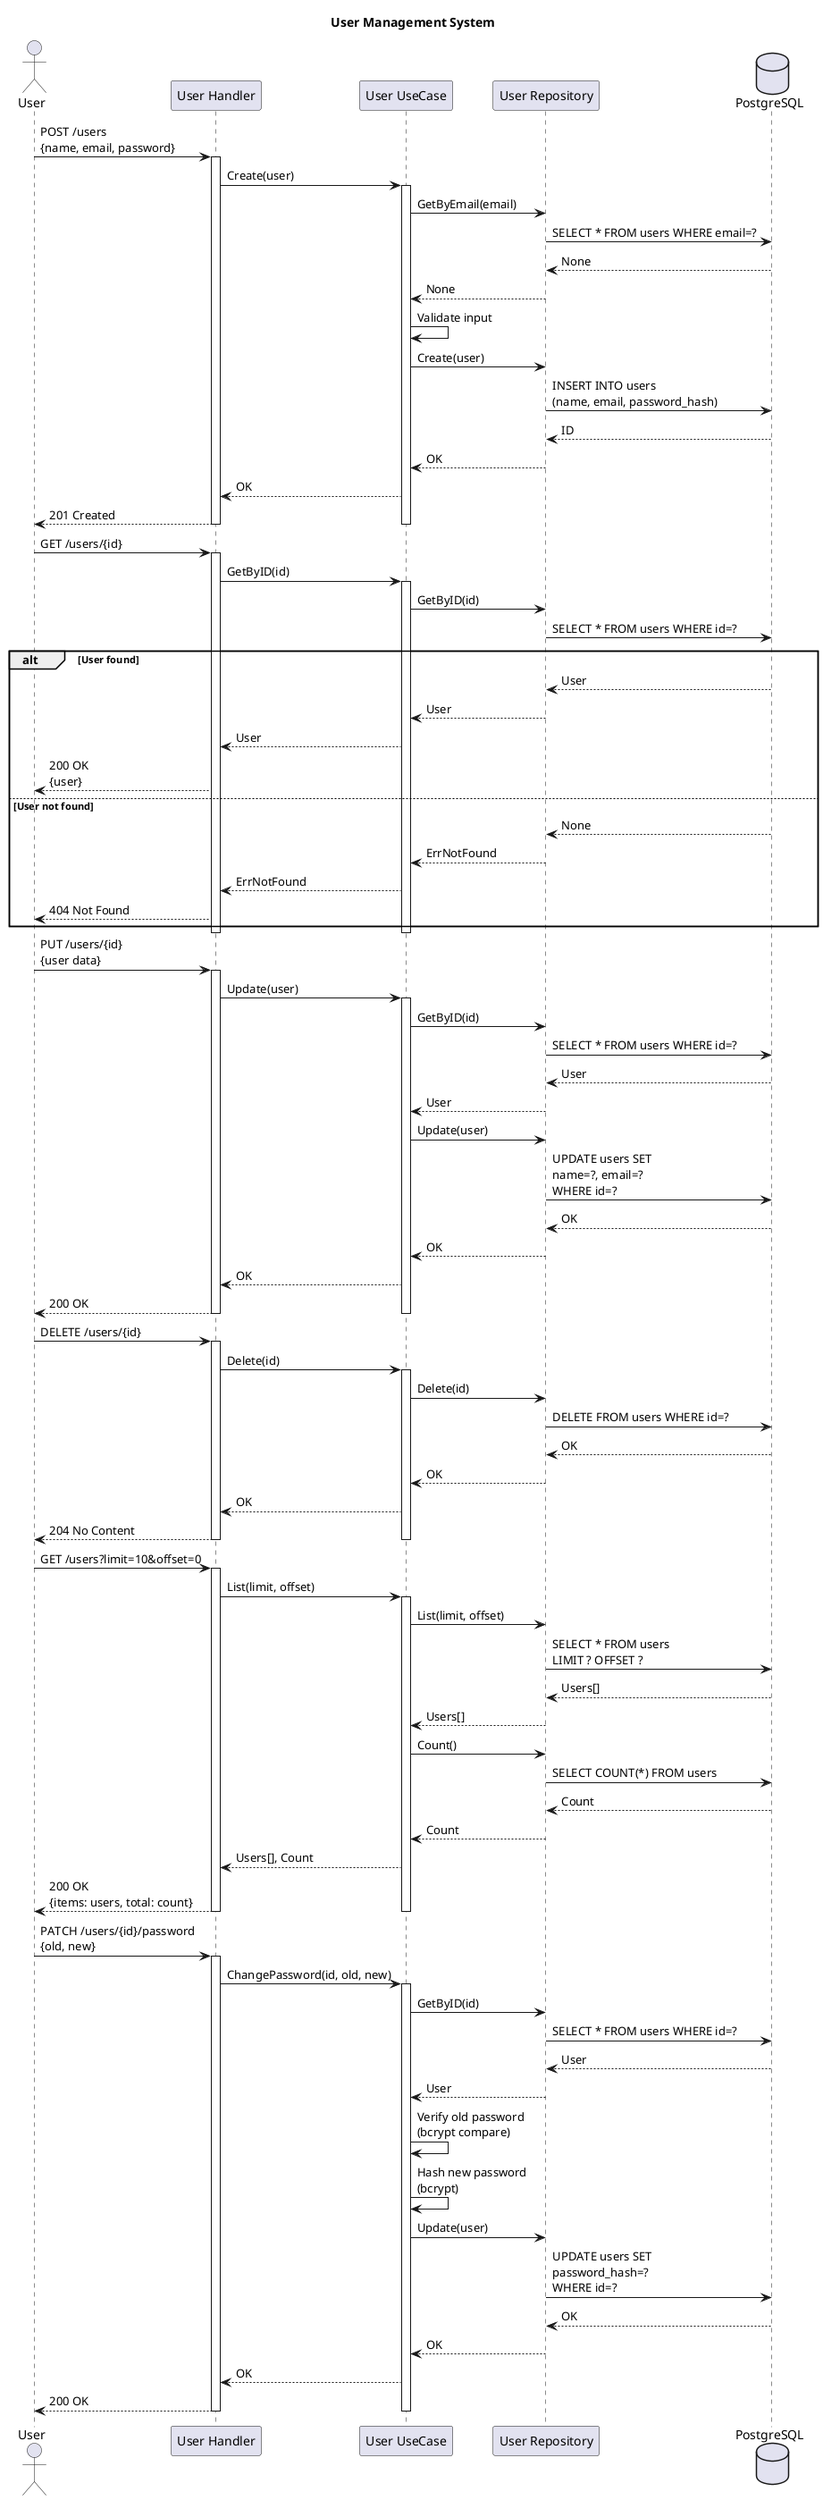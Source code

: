 @startuml
title User Management System

actor User as user
participant "User Handler" as handler
participant "User UseCase" as usecase
participant "User Repository" as repo
database PostgreSQL as db

' === Create User ===
user -> handler: POST /users\n{name, email, password}
activate handler

handler -> usecase: Create(user)
activate usecase

usecase -> repo: GetByEmail(email)
repo -> db: SELECT * FROM users WHERE email=?
db --> repo: None
repo --> usecase: None

usecase -> usecase: Validate input
usecase -> repo: Create(user)
repo -> db: INSERT INTO users\n(name, email, password_hash)
db --> repo: ID
repo --> usecase: OK
usecase --> handler: OK
handler --> user: 201 Created

deactivate usecase
deactivate handler

' === Get User By ID ===
user -> handler: GET /users/{id}
activate handler

handler -> usecase: GetByID(id)
activate usecase

usecase -> repo: GetByID(id)
repo -> db: SELECT * FROM users WHERE id=?
alt User found
    db --> repo: User
    repo --> usecase: User
    usecase --> handler: User
    handler --> user: 200 OK\n{user}
else User not found
    db --> repo: None
    repo --> usecase: ErrNotFound
    usecase --> handler: ErrNotFound
    handler --> user: 404 Not Found
end

deactivate usecase
deactivate handler

' === Update User ===
user -> handler: PUT /users/{id}\n{user data}
activate handler

handler -> usecase: Update(user)
activate usecase

usecase -> repo: GetByID(id)
repo -> db: SELECT * FROM users WHERE id=?
db --> repo: User
repo --> usecase: User

usecase -> repo: Update(user)
repo -> db: UPDATE users SET\nname=?, email=?\nWHERE id=?
db --> repo: OK
repo --> usecase: OK
usecase --> handler: OK
handler --> user: 200 OK

deactivate usecase
deactivate handler

' === Delete User ===
user -> handler: DELETE /users/{id}
activate handler

handler -> usecase: Delete(id)
activate usecase

usecase -> repo: Delete(id)
repo -> db: DELETE FROM users WHERE id=?
db --> repo: OK
repo --> usecase: OK
usecase --> handler: OK
handler --> user: 204 No Content

deactivate usecase
deactivate handler

' === List Users ===
user -> handler: GET /users?limit=10&offset=0
activate handler

handler -> usecase: List(limit, offset)
activate usecase

usecase -> repo: List(limit, offset)
repo -> db: SELECT * FROM users\nLIMIT ? OFFSET ?
db --> repo: Users[]
repo --> usecase: Users[]

usecase -> repo: Count()
repo -> db: SELECT COUNT(*) FROM users
db --> repo: Count
repo --> usecase: Count

usecase --> handler: Users[], Count
handler --> user: 200 OK\n{items: users, total: count}

deactivate usecase
deactivate handler

' === Change Password ===
user -> handler: PATCH /users/{id}/password\n{old, new}
activate handler

handler -> usecase: ChangePassword(id, old, new)
activate usecase

usecase -> repo: GetByID(id)
repo -> db: SELECT * FROM users WHERE id=?
db --> repo: User
repo --> usecase: User

usecase -> usecase: Verify old password\n(bcrypt compare)
usecase -> usecase: Hash new password\n(bcrypt)

usecase -> repo: Update(user)
repo -> db: UPDATE users SET\npassword_hash=?\nWHERE id=?
db --> repo: OK
repo --> usecase: OK
usecase --> handler: OK
handler --> user: 200 OK

deactivate usecase
deactivate handler

@enduml